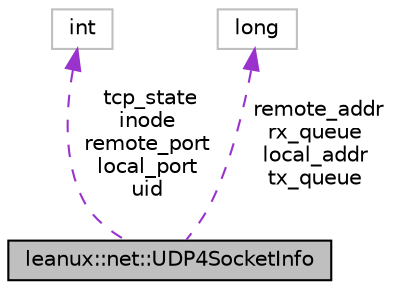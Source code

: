 digraph "leanux::net::UDP4SocketInfo"
{
 // LATEX_PDF_SIZE
  bgcolor="transparent";
  edge [fontname="Helvetica",fontsize="10",labelfontname="Helvetica",labelfontsize="10"];
  node [fontname="Helvetica",fontsize="10",shape=record];
  Node1 [label="leanux::net::UDP4SocketInfo",height=0.2,width=0.4,color="black", fillcolor="grey75", style="filled", fontcolor="black",tooltip="UDP4 socket."];
  Node2 -> Node1 [dir="back",color="darkorchid3",fontsize="10",style="dashed",label=" tcp_state\ninode\nremote_port\nlocal_port\nuid" ,fontname="Helvetica"];
  Node2 [label="int",height=0.2,width=0.4,color="grey75",tooltip=" "];
  Node3 -> Node1 [dir="back",color="darkorchid3",fontsize="10",style="dashed",label=" remote_addr\nrx_queue\nlocal_addr\ntx_queue" ,fontname="Helvetica"];
  Node3 [label="long",height=0.2,width=0.4,color="grey75",tooltip=" "];
}
